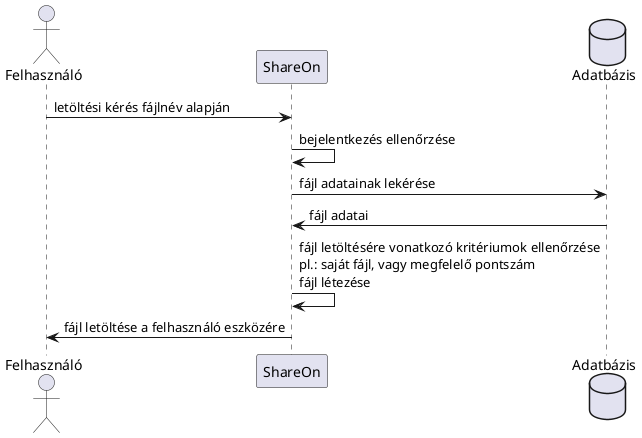 @startuml

actor Felhasználó as user
participant ShareOn as site
database Adatbázis as DB

user->site: letöltési kérés fájlnév alapján
site->site: bejelentkezés ellenőrzése
site->DB: fájl adatainak lekérése
DB->site: fájl adatai
site->site: fájl letöltésére vonatkozó kritériumok ellenőrzése\npl.: saját fájl, vagy megfelelő pontszám\nfájl létezése
site->user: fájl letöltése a felhasználó eszközére

@enduml
